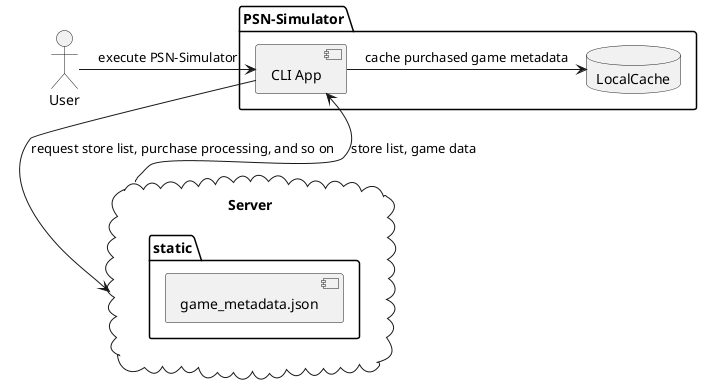 @startuml System Overview

cloud "Server" as server {
    ' game metadata as Json file
    folder static as static {
        [game_metadata.json]
    }
}

package "PSN-Simulator" as psn {
    ' psn_cli.exe
    [CLI App] as app
    ' use SQLite database
    database "LocalCache" as db
}

actor User

User -> app : execute PSN-Simulator
app --> server : request store list, purchase processing, and so on
server -> app : store list, game data
app -> db : cache purchased game metadata

@enduml
